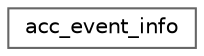 digraph "Graphical Class Hierarchy"
{
 // LATEX_PDF_SIZE
  bgcolor="transparent";
  edge [fontname=Helvetica,fontsize=10,labelfontname=Helvetica,labelfontsize=10];
  node [fontname=Helvetica,fontsize=10,shape=box,height=0.2,width=0.4];
  rankdir="LR";
  Node0 [id="Node000000",label="acc_event_info",height=0.2,width=0.4,color="grey40", fillcolor="white", style="filled",URL="$unionacc__event__info.html",tooltip=" "];
}
